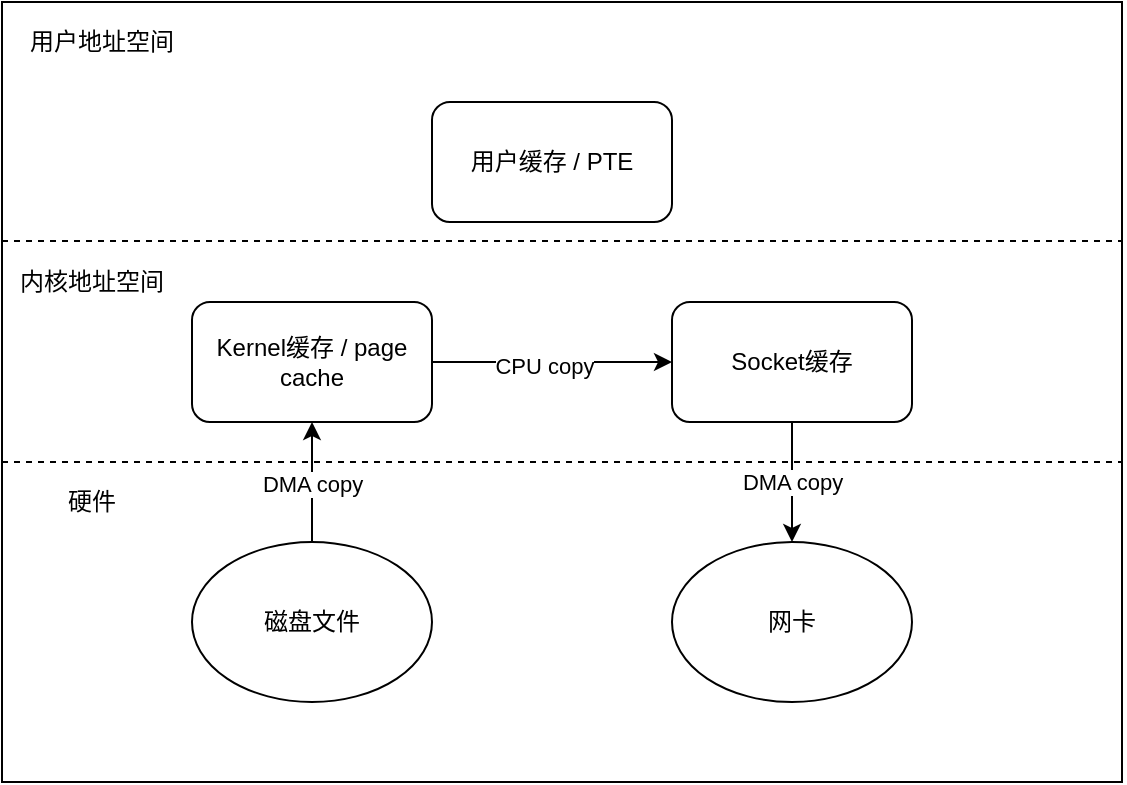 <mxfile version="13.0.3" type="device"><diagram id="q07ZBBowAt-y3px9GcL2" name="第 1 页"><mxGraphModel dx="946" dy="680" grid="1" gridSize="10" guides="1" tooltips="1" connect="1" arrows="1" fold="1" page="1" pageScale="1" pageWidth="850" pageHeight="500" math="0" shadow="0"><root><mxCell id="0"/><mxCell id="1" parent="0"/><mxCell id="KrOabE6bngmVYuXLnu8H-15" value="" style="rounded=0;whiteSpace=wrap;html=1;" parent="1" vertex="1"><mxGeometry x="145" y="70" width="560" height="390" as="geometry"/></mxCell><mxCell id="KrOabE6bngmVYuXLnu8H-1" value="用户缓存 / PTE" style="rounded=1;whiteSpace=wrap;html=1;" parent="1" vertex="1"><mxGeometry x="360" y="120" width="120" height="60" as="geometry"/></mxCell><mxCell id="4piF6x2v4aW3bS1AUECW-4" style="edgeStyle=orthogonalEdgeStyle;rounded=0;orthogonalLoop=1;jettySize=auto;html=1;exitX=1;exitY=0.5;exitDx=0;exitDy=0;entryX=0;entryY=0.5;entryDx=0;entryDy=0;startArrow=none;startFill=0;" parent="1" source="KrOabE6bngmVYuXLnu8H-2" target="KrOabE6bngmVYuXLnu8H-3" edge="1"><mxGeometry relative="1" as="geometry"/></mxCell><mxCell id="4piF6x2v4aW3bS1AUECW-5" value="CPU copy" style="edgeLabel;html=1;align=center;verticalAlign=middle;resizable=0;points=[];" parent="4piF6x2v4aW3bS1AUECW-4" vertex="1" connectable="0"><mxGeometry x="-0.067" y="-2" relative="1" as="geometry"><mxPoint as="offset"/></mxGeometry></mxCell><mxCell id="KrOabE6bngmVYuXLnu8H-2" value="Kernel缓存 / page cache" style="rounded=1;whiteSpace=wrap;html=1;" parent="1" vertex="1"><mxGeometry x="240" y="220" width="120" height="60" as="geometry"/></mxCell><mxCell id="KrOabE6bngmVYuXLnu8H-11" value="" style="edgeStyle=none;rounded=0;orthogonalLoop=1;jettySize=auto;html=1;" parent="1" source="KrOabE6bngmVYuXLnu8H-3" target="KrOabE6bngmVYuXLnu8H-5" edge="1"><mxGeometry relative="1" as="geometry"/></mxCell><mxCell id="KrOabE6bngmVYuXLnu8H-13" value="DMA copy" style="edgeLabel;html=1;align=center;verticalAlign=middle;resizable=0;points=[];" parent="KrOabE6bngmVYuXLnu8H-11" vertex="1" connectable="0"><mxGeometry x="-0.333" y="-1" relative="1" as="geometry"><mxPoint x="1" y="10" as="offset"/></mxGeometry></mxCell><mxCell id="KrOabE6bngmVYuXLnu8H-3" value="Socket缓存" style="rounded=1;whiteSpace=wrap;html=1;" parent="1" vertex="1"><mxGeometry x="480" y="220" width="120" height="60" as="geometry"/></mxCell><mxCell id="KrOabE6bngmVYuXLnu8H-10" value="" style="edgeStyle=none;rounded=0;orthogonalLoop=1;jettySize=auto;html=1;" parent="1" source="KrOabE6bngmVYuXLnu8H-4" target="KrOabE6bngmVYuXLnu8H-2" edge="1"><mxGeometry relative="1" as="geometry"/></mxCell><mxCell id="KrOabE6bngmVYuXLnu8H-12" value="DMA copy" style="edgeLabel;html=1;align=center;verticalAlign=middle;resizable=0;points=[];" parent="KrOabE6bngmVYuXLnu8H-10" vertex="1" connectable="0"><mxGeometry x="-0.033" relative="1" as="geometry"><mxPoint as="offset"/></mxGeometry></mxCell><mxCell id="KrOabE6bngmVYuXLnu8H-4" value="磁盘文件" style="ellipse;whiteSpace=wrap;html=1;" parent="1" vertex="1"><mxGeometry x="240" y="340" width="120" height="80" as="geometry"/></mxCell><mxCell id="KrOabE6bngmVYuXLnu8H-5" value="网卡" style="ellipse;whiteSpace=wrap;html=1;" parent="1" vertex="1"><mxGeometry x="480" y="340" width="120" height="80" as="geometry"/></mxCell><mxCell id="KrOabE6bngmVYuXLnu8H-16" style="edgeStyle=none;rounded=0;orthogonalLoop=1;jettySize=auto;html=1;exitX=0;exitY=0.25;exitDx=0;exitDy=0;entryX=1;entryY=0.25;entryDx=0;entryDy=0;startArrow=none;startFill=0;endArrow=none;endFill=0;dashed=1;" parent="1" edge="1"><mxGeometry relative="1" as="geometry"><mxPoint x="145" y="189.5" as="sourcePoint"/><mxPoint x="705" y="189.5" as="targetPoint"/></mxGeometry></mxCell><mxCell id="KrOabE6bngmVYuXLnu8H-17" style="edgeStyle=none;rounded=0;orthogonalLoop=1;jettySize=auto;html=1;exitX=0;exitY=0.25;exitDx=0;exitDy=0;entryX=1;entryY=0.25;entryDx=0;entryDy=0;startArrow=none;startFill=0;endArrow=none;endFill=0;dashed=1;" parent="1" edge="1"><mxGeometry relative="1" as="geometry"><mxPoint x="145" y="300" as="sourcePoint"/><mxPoint x="705" y="300" as="targetPoint"/></mxGeometry></mxCell><mxCell id="KrOabE6bngmVYuXLnu8H-18" value="用户地址空间" style="text;html=1;strokeColor=none;fillColor=none;align=center;verticalAlign=middle;whiteSpace=wrap;rounded=0;" parent="1" vertex="1"><mxGeometry x="150" y="80" width="90" height="20" as="geometry"/></mxCell><mxCell id="KrOabE6bngmVYuXLnu8H-21" value="内核地址空间" style="text;html=1;strokeColor=none;fillColor=none;align=center;verticalAlign=middle;whiteSpace=wrap;rounded=0;" parent="1" vertex="1"><mxGeometry x="145" y="200" width="90" height="20" as="geometry"/></mxCell><mxCell id="KrOabE6bngmVYuXLnu8H-22" value="硬件" style="text;html=1;strokeColor=none;fillColor=none;align=center;verticalAlign=middle;whiteSpace=wrap;rounded=0;" parent="1" vertex="1"><mxGeometry x="145" y="310" width="90" height="20" as="geometry"/></mxCell></root></mxGraphModel></diagram></mxfile>